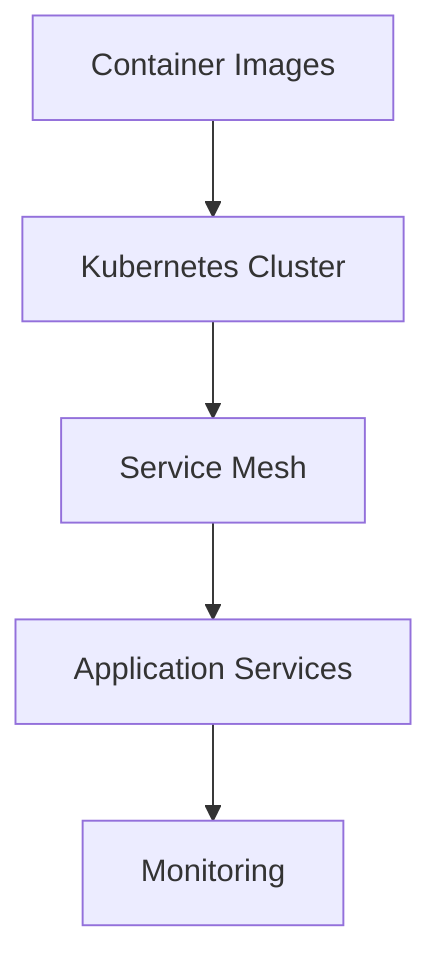 graph TB
    A[Container Images]:::kv-primary --> B[Kubernetes Cluster]:::kv-highlight
    B --> C[Service Mesh]:::kv-accent
    C --> D[Application Services]:::kv-accent
    D --> E[Monitoring]:::kv-primary